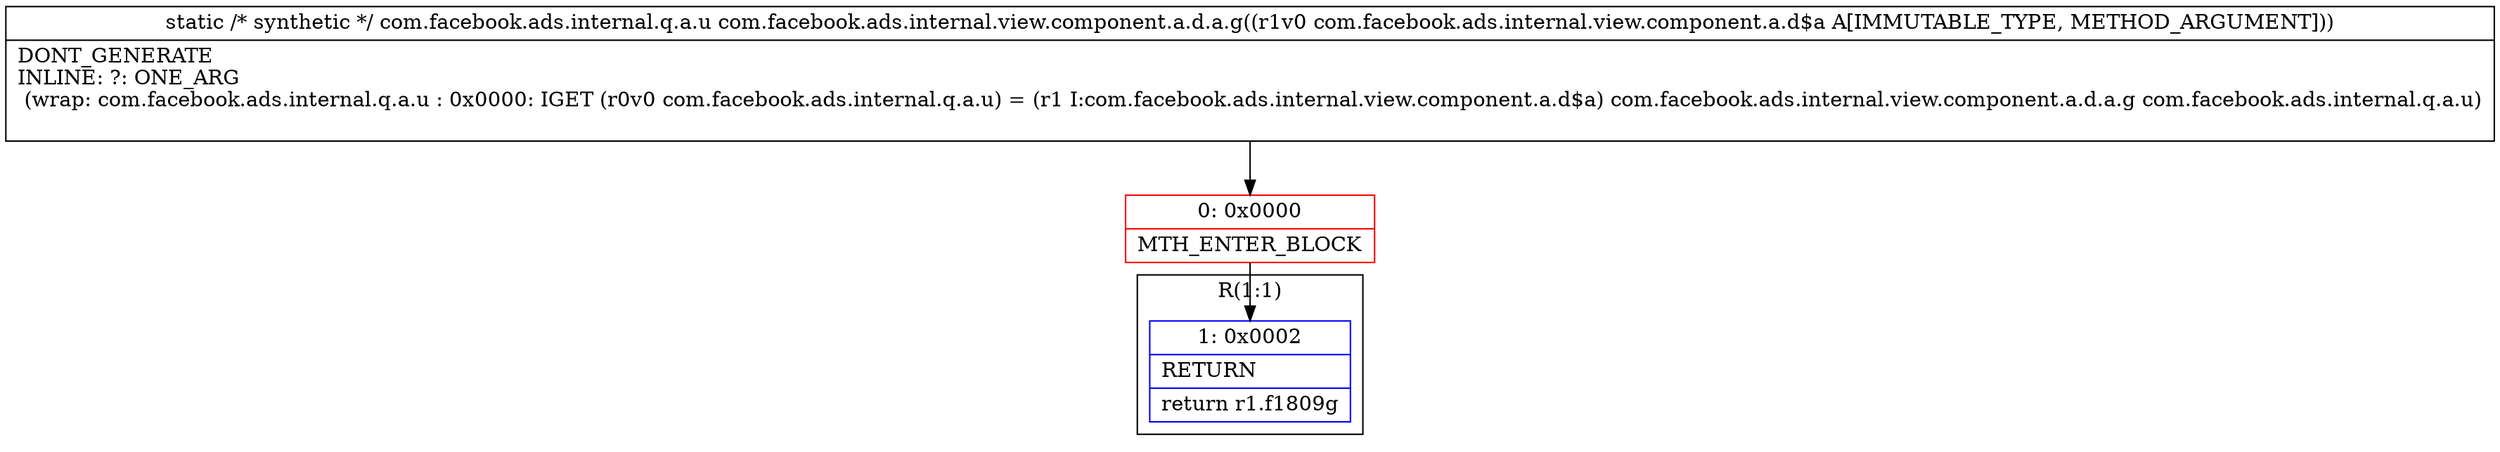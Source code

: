 digraph "CFG forcom.facebook.ads.internal.view.component.a.d.a.g(Lcom\/facebook\/ads\/internal\/view\/component\/a\/d$a;)Lcom\/facebook\/ads\/internal\/q\/a\/u;" {
subgraph cluster_Region_1204779025 {
label = "R(1:1)";
node [shape=record,color=blue];
Node_1 [shape=record,label="{1\:\ 0x0002|RETURN\l|return r1.f1809g\l}"];
}
Node_0 [shape=record,color=red,label="{0\:\ 0x0000|MTH_ENTER_BLOCK\l}"];
MethodNode[shape=record,label="{static \/* synthetic *\/ com.facebook.ads.internal.q.a.u com.facebook.ads.internal.view.component.a.d.a.g((r1v0 com.facebook.ads.internal.view.component.a.d$a A[IMMUTABLE_TYPE, METHOD_ARGUMENT]))  | DONT_GENERATE\lINLINE: ?: ONE_ARG  \l  (wrap: com.facebook.ads.internal.q.a.u : 0x0000: IGET  (r0v0 com.facebook.ads.internal.q.a.u) = (r1 I:com.facebook.ads.internal.view.component.a.d$a) com.facebook.ads.internal.view.component.a.d.a.g com.facebook.ads.internal.q.a.u)\l\l}"];
MethodNode -> Node_0;
Node_0 -> Node_1;
}

